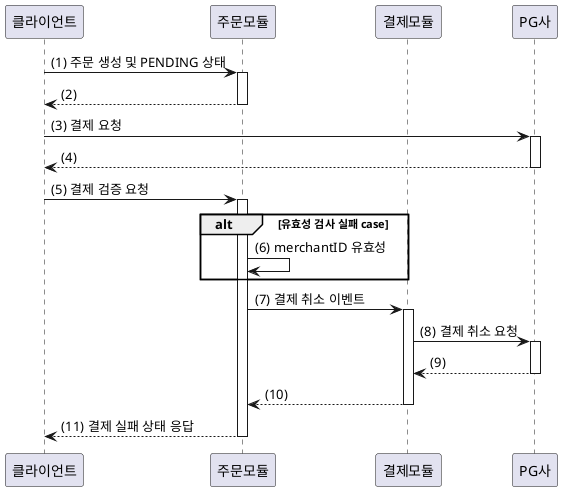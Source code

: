 @startuml

participant 클라이언트 as c
participant 주문모듈 as o
participant 결제모듈 as p
participant PG사 as pg

autonumber 1 "(0)"
c -> o : 주문 생성 및 PENDING 상태
activate o
c <-- o
deactivate o

c -> pg : 결제 요청
activate pg
c <-- pg
deactivate pg

c -> o : 결제 검증 요청
activate o
alt 유효성 검사 실패 case
o -> o : merchantID 유효성
end
o -> p : 결제 취소 이벤트
activate p
p -> pg : 결제 취소 요청
activate pg
p <-- pg:
deactivate pg
o <-- p:
deactivate p
c <-- o : 결제 실패 상태 응답

deactivate o


@enduml

